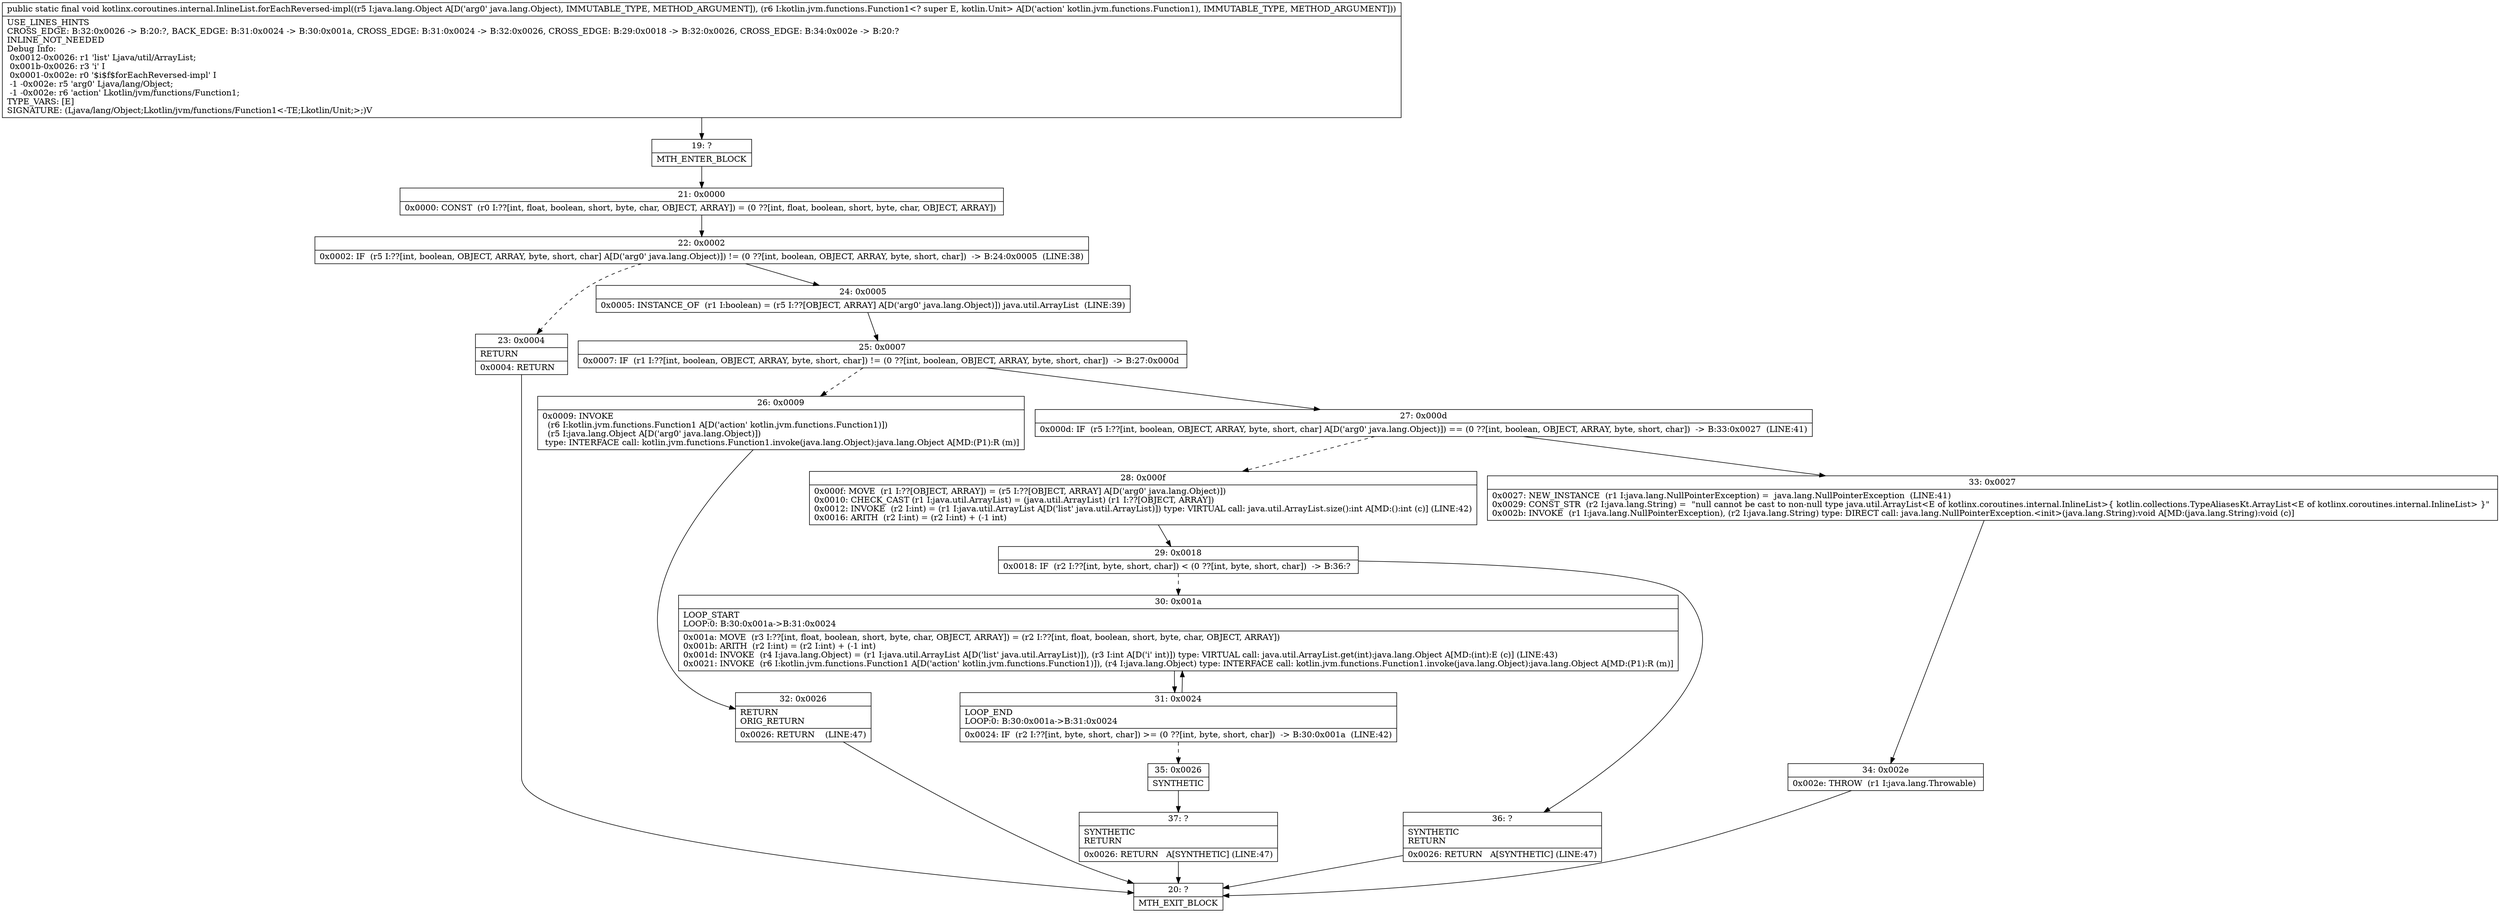 digraph "CFG forkotlinx.coroutines.internal.InlineList.forEachReversed\-impl(Ljava\/lang\/Object;Lkotlin\/jvm\/functions\/Function1;)V" {
Node_19 [shape=record,label="{19\:\ ?|MTH_ENTER_BLOCK\l}"];
Node_21 [shape=record,label="{21\:\ 0x0000|0x0000: CONST  (r0 I:??[int, float, boolean, short, byte, char, OBJECT, ARRAY]) = (0 ??[int, float, boolean, short, byte, char, OBJECT, ARRAY]) \l}"];
Node_22 [shape=record,label="{22\:\ 0x0002|0x0002: IF  (r5 I:??[int, boolean, OBJECT, ARRAY, byte, short, char] A[D('arg0' java.lang.Object)]) != (0 ??[int, boolean, OBJECT, ARRAY, byte, short, char])  \-\> B:24:0x0005  (LINE:38)\l}"];
Node_23 [shape=record,label="{23\:\ 0x0004|RETURN\l|0x0004: RETURN   \l}"];
Node_20 [shape=record,label="{20\:\ ?|MTH_EXIT_BLOCK\l}"];
Node_24 [shape=record,label="{24\:\ 0x0005|0x0005: INSTANCE_OF  (r1 I:boolean) = (r5 I:??[OBJECT, ARRAY] A[D('arg0' java.lang.Object)]) java.util.ArrayList  (LINE:39)\l}"];
Node_25 [shape=record,label="{25\:\ 0x0007|0x0007: IF  (r1 I:??[int, boolean, OBJECT, ARRAY, byte, short, char]) != (0 ??[int, boolean, OBJECT, ARRAY, byte, short, char])  \-\> B:27:0x000d \l}"];
Node_26 [shape=record,label="{26\:\ 0x0009|0x0009: INVOKE  \l  (r6 I:kotlin.jvm.functions.Function1 A[D('action' kotlin.jvm.functions.Function1)])\l  (r5 I:java.lang.Object A[D('arg0' java.lang.Object)])\l type: INTERFACE call: kotlin.jvm.functions.Function1.invoke(java.lang.Object):java.lang.Object A[MD:(P1):R (m)]\l}"];
Node_32 [shape=record,label="{32\:\ 0x0026|RETURN\lORIG_RETURN\l|0x0026: RETURN    (LINE:47)\l}"];
Node_27 [shape=record,label="{27\:\ 0x000d|0x000d: IF  (r5 I:??[int, boolean, OBJECT, ARRAY, byte, short, char] A[D('arg0' java.lang.Object)]) == (0 ??[int, boolean, OBJECT, ARRAY, byte, short, char])  \-\> B:33:0x0027  (LINE:41)\l}"];
Node_28 [shape=record,label="{28\:\ 0x000f|0x000f: MOVE  (r1 I:??[OBJECT, ARRAY]) = (r5 I:??[OBJECT, ARRAY] A[D('arg0' java.lang.Object)]) \l0x0010: CHECK_CAST (r1 I:java.util.ArrayList) = (java.util.ArrayList) (r1 I:??[OBJECT, ARRAY]) \l0x0012: INVOKE  (r2 I:int) = (r1 I:java.util.ArrayList A[D('list' java.util.ArrayList)]) type: VIRTUAL call: java.util.ArrayList.size():int A[MD:():int (c)] (LINE:42)\l0x0016: ARITH  (r2 I:int) = (r2 I:int) + (\-1 int) \l}"];
Node_29 [shape=record,label="{29\:\ 0x0018|0x0018: IF  (r2 I:??[int, byte, short, char]) \< (0 ??[int, byte, short, char])  \-\> B:36:? \l}"];
Node_30 [shape=record,label="{30\:\ 0x001a|LOOP_START\lLOOP:0: B:30:0x001a\-\>B:31:0x0024\l|0x001a: MOVE  (r3 I:??[int, float, boolean, short, byte, char, OBJECT, ARRAY]) = (r2 I:??[int, float, boolean, short, byte, char, OBJECT, ARRAY]) \l0x001b: ARITH  (r2 I:int) = (r2 I:int) + (\-1 int) \l0x001d: INVOKE  (r4 I:java.lang.Object) = (r1 I:java.util.ArrayList A[D('list' java.util.ArrayList)]), (r3 I:int A[D('i' int)]) type: VIRTUAL call: java.util.ArrayList.get(int):java.lang.Object A[MD:(int):E (c)] (LINE:43)\l0x0021: INVOKE  (r6 I:kotlin.jvm.functions.Function1 A[D('action' kotlin.jvm.functions.Function1)]), (r4 I:java.lang.Object) type: INTERFACE call: kotlin.jvm.functions.Function1.invoke(java.lang.Object):java.lang.Object A[MD:(P1):R (m)]\l}"];
Node_31 [shape=record,label="{31\:\ 0x0024|LOOP_END\lLOOP:0: B:30:0x001a\-\>B:31:0x0024\l|0x0024: IF  (r2 I:??[int, byte, short, char]) \>= (0 ??[int, byte, short, char])  \-\> B:30:0x001a  (LINE:42)\l}"];
Node_35 [shape=record,label="{35\:\ 0x0026|SYNTHETIC\l}"];
Node_37 [shape=record,label="{37\:\ ?|SYNTHETIC\lRETURN\l|0x0026: RETURN   A[SYNTHETIC] (LINE:47)\l}"];
Node_36 [shape=record,label="{36\:\ ?|SYNTHETIC\lRETURN\l|0x0026: RETURN   A[SYNTHETIC] (LINE:47)\l}"];
Node_33 [shape=record,label="{33\:\ 0x0027|0x0027: NEW_INSTANCE  (r1 I:java.lang.NullPointerException) =  java.lang.NullPointerException  (LINE:41)\l0x0029: CONST_STR  (r2 I:java.lang.String) =  \"null cannot be cast to non\-null type java.util.ArrayList\<E of kotlinx.coroutines.internal.InlineList\>\{ kotlin.collections.TypeAliasesKt.ArrayList\<E of kotlinx.coroutines.internal.InlineList\> \}\" \l0x002b: INVOKE  (r1 I:java.lang.NullPointerException), (r2 I:java.lang.String) type: DIRECT call: java.lang.NullPointerException.\<init\>(java.lang.String):void A[MD:(java.lang.String):void (c)]\l}"];
Node_34 [shape=record,label="{34\:\ 0x002e|0x002e: THROW  (r1 I:java.lang.Throwable) \l}"];
MethodNode[shape=record,label="{public static final void kotlinx.coroutines.internal.InlineList.forEachReversed\-impl((r5 I:java.lang.Object A[D('arg0' java.lang.Object), IMMUTABLE_TYPE, METHOD_ARGUMENT]), (r6 I:kotlin.jvm.functions.Function1\<? super E, kotlin.Unit\> A[D('action' kotlin.jvm.functions.Function1), IMMUTABLE_TYPE, METHOD_ARGUMENT]))  | USE_LINES_HINTS\lCROSS_EDGE: B:32:0x0026 \-\> B:20:?, BACK_EDGE: B:31:0x0024 \-\> B:30:0x001a, CROSS_EDGE: B:31:0x0024 \-\> B:32:0x0026, CROSS_EDGE: B:29:0x0018 \-\> B:32:0x0026, CROSS_EDGE: B:34:0x002e \-\> B:20:?\lINLINE_NOT_NEEDED\lDebug Info:\l  0x0012\-0x0026: r1 'list' Ljava\/util\/ArrayList;\l  0x001b\-0x0026: r3 'i' I\l  0x0001\-0x002e: r0 '$i$f$forEachReversed\-impl' I\l  \-1 \-0x002e: r5 'arg0' Ljava\/lang\/Object;\l  \-1 \-0x002e: r6 'action' Lkotlin\/jvm\/functions\/Function1;\lTYPE_VARS: [E]\lSIGNATURE: (Ljava\/lang\/Object;Lkotlin\/jvm\/functions\/Function1\<\-TE;Lkotlin\/Unit;\>;)V\l}"];
MethodNode -> Node_19;Node_19 -> Node_21;
Node_21 -> Node_22;
Node_22 -> Node_23[style=dashed];
Node_22 -> Node_24;
Node_23 -> Node_20;
Node_24 -> Node_25;
Node_25 -> Node_26[style=dashed];
Node_25 -> Node_27;
Node_26 -> Node_32;
Node_32 -> Node_20;
Node_27 -> Node_28[style=dashed];
Node_27 -> Node_33;
Node_28 -> Node_29;
Node_29 -> Node_30[style=dashed];
Node_29 -> Node_36;
Node_30 -> Node_31;
Node_31 -> Node_30;
Node_31 -> Node_35[style=dashed];
Node_35 -> Node_37;
Node_37 -> Node_20;
Node_36 -> Node_20;
Node_33 -> Node_34;
Node_34 -> Node_20;
}

